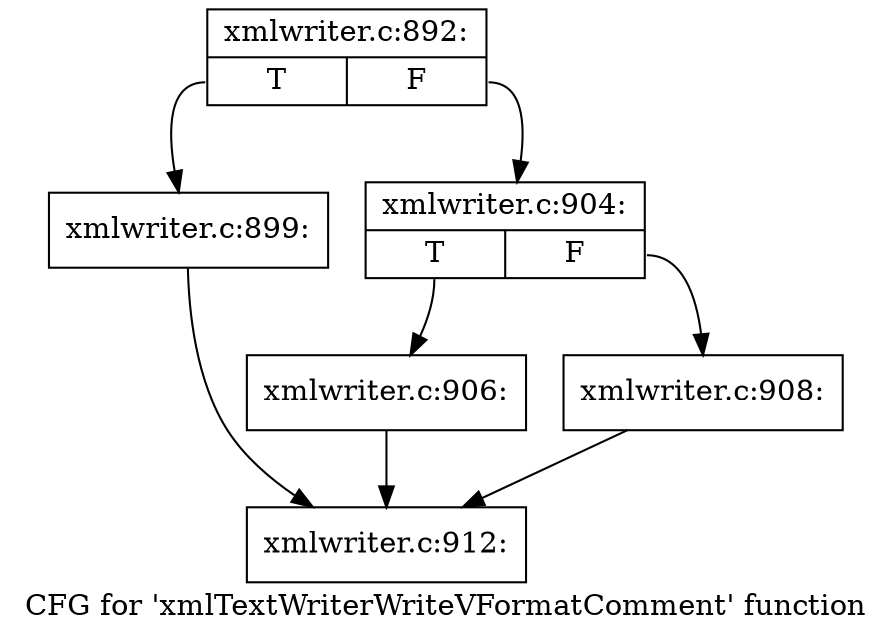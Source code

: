 digraph "CFG for 'xmlTextWriterWriteVFormatComment' function" {
	label="CFG for 'xmlTextWriterWriteVFormatComment' function";

	Node0x55d09c53dce0 [shape=record,label="{xmlwriter.c:892:|{<s0>T|<s1>F}}"];
	Node0x55d09c53dce0:s0 -> Node0x55d09c576db0;
	Node0x55d09c53dce0:s1 -> Node0x55d09c576e00;
	Node0x55d09c576db0 [shape=record,label="{xmlwriter.c:899:}"];
	Node0x55d09c576db0 -> Node0x55d09c573170;
	Node0x55d09c576e00 [shape=record,label="{xmlwriter.c:904:|{<s0>T|<s1>F}}"];
	Node0x55d09c576e00:s0 -> Node0x55d09c5781d0;
	Node0x55d09c576e00:s1 -> Node0x55d09c578220;
	Node0x55d09c5781d0 [shape=record,label="{xmlwriter.c:906:}"];
	Node0x55d09c5781d0 -> Node0x55d09c573170;
	Node0x55d09c578220 [shape=record,label="{xmlwriter.c:908:}"];
	Node0x55d09c578220 -> Node0x55d09c573170;
	Node0x55d09c573170 [shape=record,label="{xmlwriter.c:912:}"];
}
